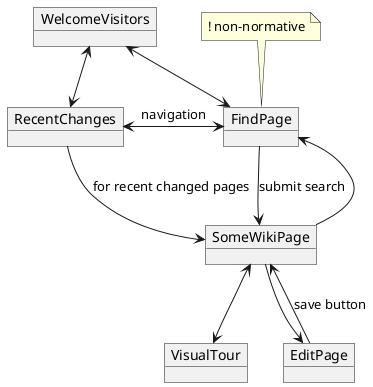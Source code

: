 @startuml

object WelcomeVisitors
object RecentChanges
object FindPage
note top: ! non-normative

object SomeWikiPage
object VisualTour
object EditPage


WelcomeVisitors <--> RecentChanges
WelcomeVisitors <--> FindPage
RecentChanges <-> FindPage : navigation

FindPage --> SomeWikiPage :submit search
FindPage <-- SomeWikiPage

RecentChanges --> SomeWikiPage : for recent changed pages

SomeWikiPage --> EditPage
SomeWikiPage <-- EditPage : save button

SomeWikiPage <--> VisualTour
@enduml
